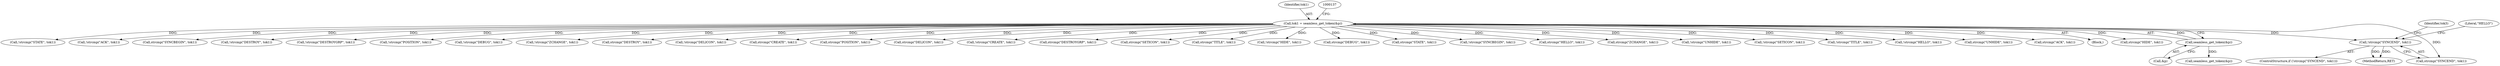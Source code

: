 digraph "0_rdesktop_4dca546d04321a610c1835010b5dad85163b65e1_14@API" {
"1000779" [label="(Call,!strcmp(\"SYNCEND\", tok1))"];
"1000131" [label="(Call,tok1 = seamless_get_token(&p))"];
"1000133" [label="(Call,seamless_get_token(&p))"];
"1000688" [label="(Call,!strcmp(\"STATE\", tok1))"];
"1000833" [label="(Call,!strcmp(\"ACK\", tok1))"];
"1000754" [label="(Call,strcmp(\"SYNCBEGIN\", tok1))"];
"1000239" [label="(Call,!strcmp(\"DESTROY\", tok1))"];
"1000278" [label="(Call,!strcmp(\"DESTROYGRP\", tok1))"];
"1000505" [label="(Call,!strcmp(\"POSITION\", tok1))"];
"1000741" [label="(Call,!strcmp(\"DEBUG\", tok1))"];
"1000600" [label="(Call,!strcmp(\"ZCHANGE\", tok1))"];
"1000786" [label="(Identifier,tok3)"];
"1000779" [label="(Call,!strcmp(\"SYNCEND\", tok1))"];
"1000240" [label="(Call,strcmp(\"DESTROY\", tok1))"];
"1000450" [label="(Call,!strcmp(\"DELICON\", tok1))"];
"1000173" [label="(Call,strcmp(\"CREATE\", tok1))"];
"1000506" [label="(Call,strcmp(\"POSITION\", tok1))"];
"1000451" [label="(Call,strcmp(\"DELICON\", tok1))"];
"1000172" [label="(Call,!strcmp(\"CREATE\", tok1))"];
"1000279" [label="(Call,strcmp(\"DESTROYGRP\", tok1))"];
"1000318" [label="(Call,strcmp(\"SETICON\", tok1))"];
"1000649" [label="(Call,strcmp(\"TITLE\", tok1))"];
"1000855" [label="(Call,!strcmp(\"HIDE\", tok1))"];
"1000742" [label="(Call,strcmp(\"DEBUG\", tok1))"];
"1000689" [label="(Call,strcmp(\"STATE\", tok1))"];
"1000753" [label="(Call,!strcmp(\"SYNCBEGIN\", tok1))"];
"1000804" [label="(Call,strcmp(\"HELLO\", tok1))"];
"1000601" [label="(Call,strcmp(\"ZCHANGE\", tok1))"];
"1000131" [label="(Call,tok1 = seamless_get_token(&p))"];
"1000880" [label="(Call,!strcmp(\"UNHIDE\", tok1))"];
"1000132" [label="(Identifier,tok1)"];
"1000133" [label="(Call,seamless_get_token(&p))"];
"1000805" [label="(Literal,\"HELLO\")"];
"1000317" [label="(Call,!strcmp(\"SETICON\", tok1))"];
"1000648" [label="(Call,!strcmp(\"TITLE\", tok1))"];
"1000803" [label="(Call,!strcmp(\"HELLO\", tok1))"];
"1000881" [label="(Call,strcmp(\"UNHIDE\", tok1))"];
"1000778" [label="(ControlStructure,if (!strcmp(\"SYNCEND\", tok1)))"];
"1000834" [label="(Call,strcmp(\"ACK\", tok1))"];
"1000104" [label="(Block,)"];
"1000134" [label="(Call,&p)"];
"1000856" [label="(Call,strcmp(\"HIDE\", tok1))"];
"1000138" [label="(Call,seamless_get_token(&p))"];
"1000780" [label="(Call,strcmp(\"SYNCEND\", tok1))"];
"1000907" [label="(MethodReturn,RET)"];
"1000779" -> "1000778"  [label="AST: "];
"1000779" -> "1000780"  [label="CFG: "];
"1000780" -> "1000779"  [label="AST: "];
"1000786" -> "1000779"  [label="CFG: "];
"1000805" -> "1000779"  [label="CFG: "];
"1000779" -> "1000907"  [label="DDG: "];
"1000779" -> "1000907"  [label="DDG: "];
"1000131" -> "1000779"  [label="DDG: "];
"1000131" -> "1000104"  [label="AST: "];
"1000131" -> "1000133"  [label="CFG: "];
"1000132" -> "1000131"  [label="AST: "];
"1000133" -> "1000131"  [label="AST: "];
"1000137" -> "1000131"  [label="CFG: "];
"1000133" -> "1000131"  [label="DDG: "];
"1000131" -> "1000172"  [label="DDG: "];
"1000131" -> "1000173"  [label="DDG: "];
"1000131" -> "1000239"  [label="DDG: "];
"1000131" -> "1000240"  [label="DDG: "];
"1000131" -> "1000278"  [label="DDG: "];
"1000131" -> "1000279"  [label="DDG: "];
"1000131" -> "1000317"  [label="DDG: "];
"1000131" -> "1000318"  [label="DDG: "];
"1000131" -> "1000450"  [label="DDG: "];
"1000131" -> "1000451"  [label="DDG: "];
"1000131" -> "1000505"  [label="DDG: "];
"1000131" -> "1000506"  [label="DDG: "];
"1000131" -> "1000600"  [label="DDG: "];
"1000131" -> "1000601"  [label="DDG: "];
"1000131" -> "1000648"  [label="DDG: "];
"1000131" -> "1000649"  [label="DDG: "];
"1000131" -> "1000688"  [label="DDG: "];
"1000131" -> "1000689"  [label="DDG: "];
"1000131" -> "1000741"  [label="DDG: "];
"1000131" -> "1000742"  [label="DDG: "];
"1000131" -> "1000753"  [label="DDG: "];
"1000131" -> "1000754"  [label="DDG: "];
"1000131" -> "1000780"  [label="DDG: "];
"1000131" -> "1000803"  [label="DDG: "];
"1000131" -> "1000804"  [label="DDG: "];
"1000131" -> "1000833"  [label="DDG: "];
"1000131" -> "1000834"  [label="DDG: "];
"1000131" -> "1000855"  [label="DDG: "];
"1000131" -> "1000856"  [label="DDG: "];
"1000131" -> "1000880"  [label="DDG: "];
"1000131" -> "1000881"  [label="DDG: "];
"1000133" -> "1000134"  [label="CFG: "];
"1000134" -> "1000133"  [label="AST: "];
"1000133" -> "1000138"  [label="DDG: "];
}
